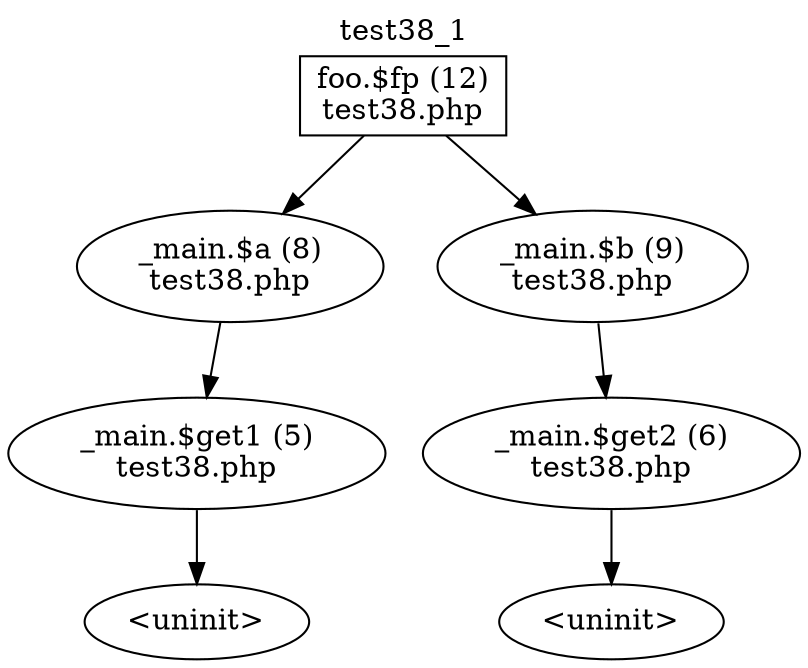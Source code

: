 digraph cfg {
  label="test38_1";
  labelloc=t;
  n1 [shape=box, label="foo.$fp (12)\ntest38.php"];
  n2 [shape=ellipse, label="_main.$a (8)\ntest38.php"];
  n3 [shape=ellipse, label="_main.$b (9)\ntest38.php"];
  n4 [shape=ellipse, label="_main.$get1 (5)\ntest38.php"];
  n5 [shape=ellipse, label="_main.$get2 (6)\ntest38.php"];
  n6 [shape=ellipse, label="<uninit>"];
  n7 [shape=ellipse, label="<uninit>"];
  n1 -> n2;
  n1 -> n3;
  n2 -> n4;
  n3 -> n5;
  n4 -> n6;
  n5 -> n7;
}
